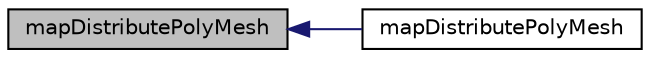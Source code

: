 digraph "mapDistributePolyMesh"
{
  bgcolor="transparent";
  edge [fontname="Helvetica",fontsize="10",labelfontname="Helvetica",labelfontsize="10"];
  node [fontname="Helvetica",fontsize="10",shape=record];
  rankdir="LR";
  Node1 [label="mapDistributePolyMesh",height=0.2,width=0.4,color="black", fillcolor="grey75", style="filled", fontcolor="black"];
  Node1 -> Node2 [dir="back",color="midnightblue",fontsize="10",style="solid",fontname="Helvetica"];
  Node2 [label="mapDistributePolyMesh",height=0.2,width=0.4,color="black",URL="$a01441.html#abe26a6e46f96767f8e67b2e13504bebd",tooltip="Construct from components. Note that mesh has to be changed already. "];
}
